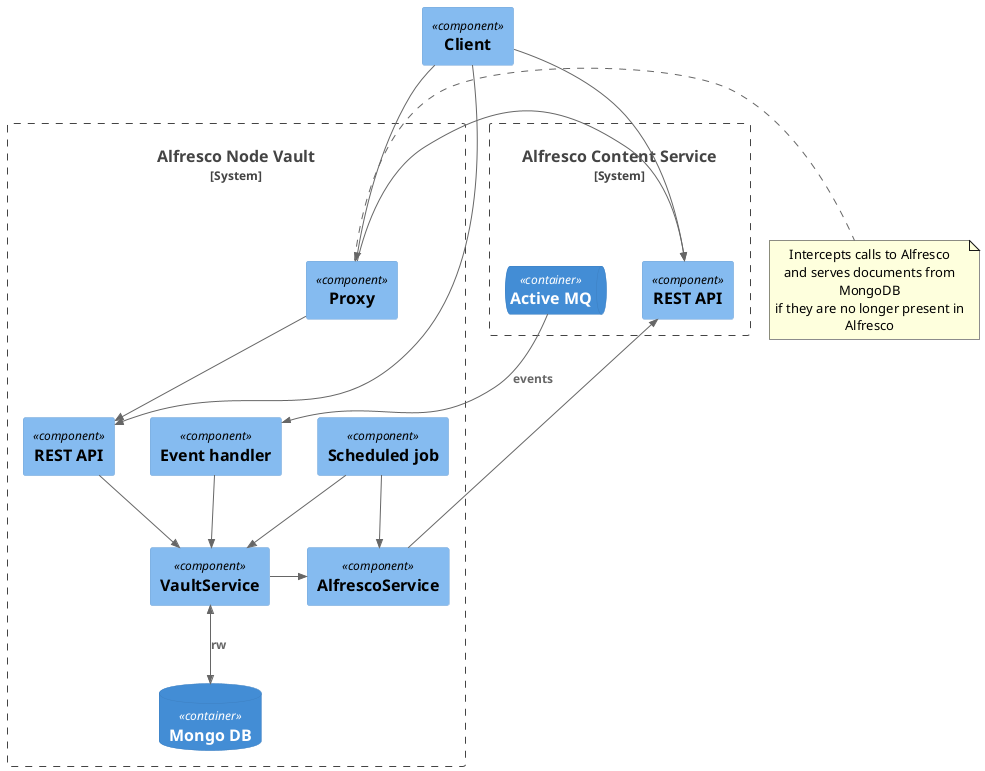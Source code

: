 @startuml
!include <C4/C4_Container>
!include <C4/C4_Component>

System_Boundary(anv, "Alfresco Node Vault") {
  Component(anvProxy, "Proxy")
  Component(anvApi, "REST API")
  Component(anvHandler, "Event handler")
  Component(anvJob, "Scheduled job")
  Component(anvVault, "VaultService")
  Component(anvAlfresco, "AlfrescoService")
  ContainerDb(anvMongo, "Mongo DB")
}

note right of [anvProxy]
Intercepts calls to Alfresco
and serves documents from MongoDB
if they are no longer present in Alfresco
end note

System_Boundary(acs, "Alfresco Content Service") {
  ContainerQueue(acsQueue, "Active MQ")
  Component(acsApi, "REST API")
}

Rel_D(acsQueue, anvHandler, "events")
Rel_D(anvProxy, anvApi, "")
Rel_R(anvProxy, acsApi, "")
Rel_D(anvApi, anvVault, "")
Rel_D(anvHandler, anvVault, "")
Rel_D(anvJob, anvVault, "")
Rel_D(anvJob, anvAlfresco, "")
BiRel_D(anvVault, anvMongo, "rw")
Rel_R(anvVault, anvAlfresco, "")
Rel_R(anvAlfresco, acsApi, "")

Component(client, "Client")

Rel_D(client, anvProxy, "")
Rel_D(client, anvApi, "")
Rel_D(client, acsApi, "")

@enduml